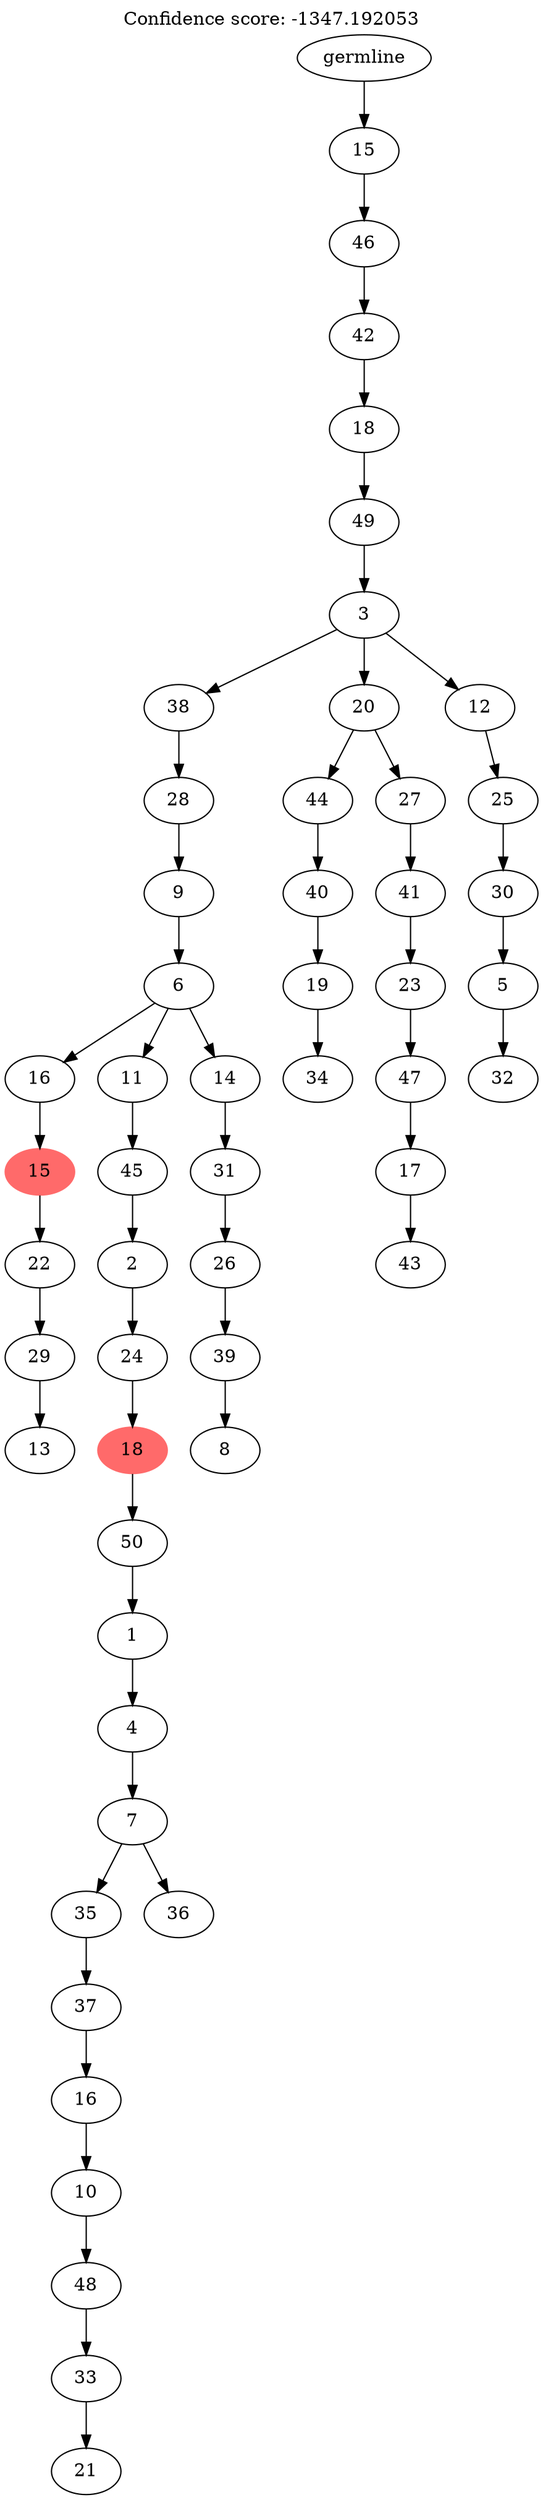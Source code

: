 digraph g {
	"52" -> "53";
	"53" [label="13"];
	"51" -> "52";
	"52" [label="29"];
	"50" -> "51";
	"51" [label="22"];
	"49" -> "50";
	"50" [color=indianred1, style=filled, label="15"];
	"46" -> "47";
	"47" [label="21"];
	"45" -> "46";
	"46" [label="33"];
	"44" -> "45";
	"45" [label="48"];
	"43" -> "44";
	"44" [label="10"];
	"42" -> "43";
	"43" [label="16"];
	"41" -> "42";
	"42" [label="37"];
	"40" -> "41";
	"41" [label="35"];
	"40" -> "48";
	"48" [label="36"];
	"39" -> "40";
	"40" [label="7"];
	"38" -> "39";
	"39" [label="4"];
	"37" -> "38";
	"38" [label="1"];
	"36" -> "37";
	"37" [label="50"];
	"35" -> "36";
	"36" [color=indianred1, style=filled, label="18"];
	"34" -> "35";
	"35" [label="24"];
	"33" -> "34";
	"34" [label="2"];
	"32" -> "33";
	"33" [label="45"];
	"30" -> "31";
	"31" [label="8"];
	"29" -> "30";
	"30" [label="39"];
	"28" -> "29";
	"29" [label="26"];
	"27" -> "28";
	"28" [label="31"];
	"26" -> "27";
	"27" [label="14"];
	"26" -> "32";
	"32" [label="11"];
	"26" -> "49";
	"49" [label="16"];
	"25" -> "26";
	"26" [label="6"];
	"24" -> "25";
	"25" [label="9"];
	"23" -> "24";
	"24" [label="28"];
	"21" -> "22";
	"22" [label="34"];
	"20" -> "21";
	"21" [label="19"];
	"19" -> "20";
	"20" [label="40"];
	"17" -> "18";
	"18" [label="43"];
	"16" -> "17";
	"17" [label="17"];
	"15" -> "16";
	"16" [label="47"];
	"14" -> "15";
	"15" [label="23"];
	"13" -> "14";
	"14" [label="41"];
	"12" -> "13";
	"13" [label="27"];
	"12" -> "19";
	"19" [label="44"];
	"10" -> "11";
	"11" [label="32"];
	"9" -> "10";
	"10" [label="5"];
	"8" -> "9";
	"9" [label="30"];
	"7" -> "8";
	"8" [label="25"];
	"6" -> "7";
	"7" [label="12"];
	"6" -> "12";
	"12" [label="20"];
	"6" -> "23";
	"23" [label="38"];
	"5" -> "6";
	"6" [label="3"];
	"4" -> "5";
	"5" [label="49"];
	"3" -> "4";
	"4" [label="18"];
	"2" -> "3";
	"3" [label="42"];
	"1" -> "2";
	"2" [label="46"];
	"0" -> "1";
	"1" [label="15"];
	"0" [label="germline"];
	labelloc="t";
	label="Confidence score: -1347.192053";
}
